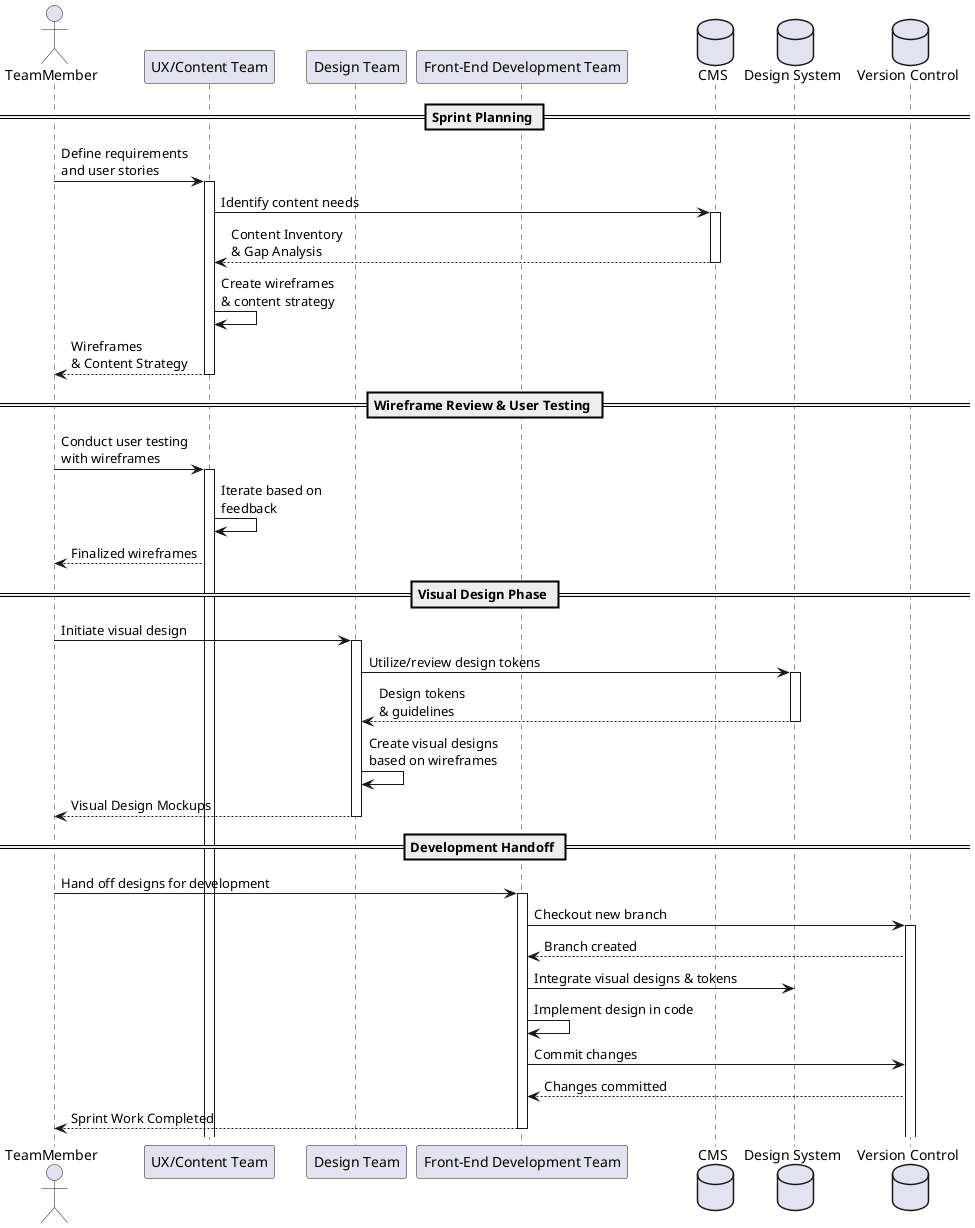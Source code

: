 @startuml
actor TeamMember
participant "UX/Content Team" as UX
participant "Design Team" as Design
participant "Front-End Development Team" as FE
database "CMS" as CMS
database "Design System" as DesignSys
database "Version Control" as VC

== Sprint Planning ==
TeamMember -> UX : Define requirements\nand user stories
activate UX
UX -> CMS : Identify content needs
activate CMS
CMS --> UX : Content Inventory\n& Gap Analysis
deactivate CMS
UX -> UX : Create wireframes\n& content strategy
UX --> TeamMember : Wireframes\n& Content Strategy
deactivate UX

== Wireframe Review & User Testing ==
TeamMember -> UX : Conduct user testing\nwith wireframes
activate UX
UX -> UX : Iterate based on\nfeedback
UX --> TeamMember : Finalized wireframes

== Visual Design Phase ==
TeamMember -> Design : Initiate visual design
activate Design
Design -> DesignSys : Utilize/review design tokens
activate DesignSys
DesignSys --> Design : Design tokens\n& guidelines
deactivate DesignSys
Design -> Design : Create visual designs\nbased on wireframes
Design --> TeamMember : Visual Design Mockups
deactivate Design

== Development Handoff ==
TeamMember -> FE : Hand off designs for development
activate FE
FE -> VC : Checkout new branch
activate VC
VC --> FE : Branch created
FE -> DesignSys : Integrate visual designs & tokens
FE -> FE : Implement design in code
FE -> VC : Commit changes
VC --> FE : Changes committed
FE --> TeamMember : Sprint Work Completed
deactivate FE

@enduml